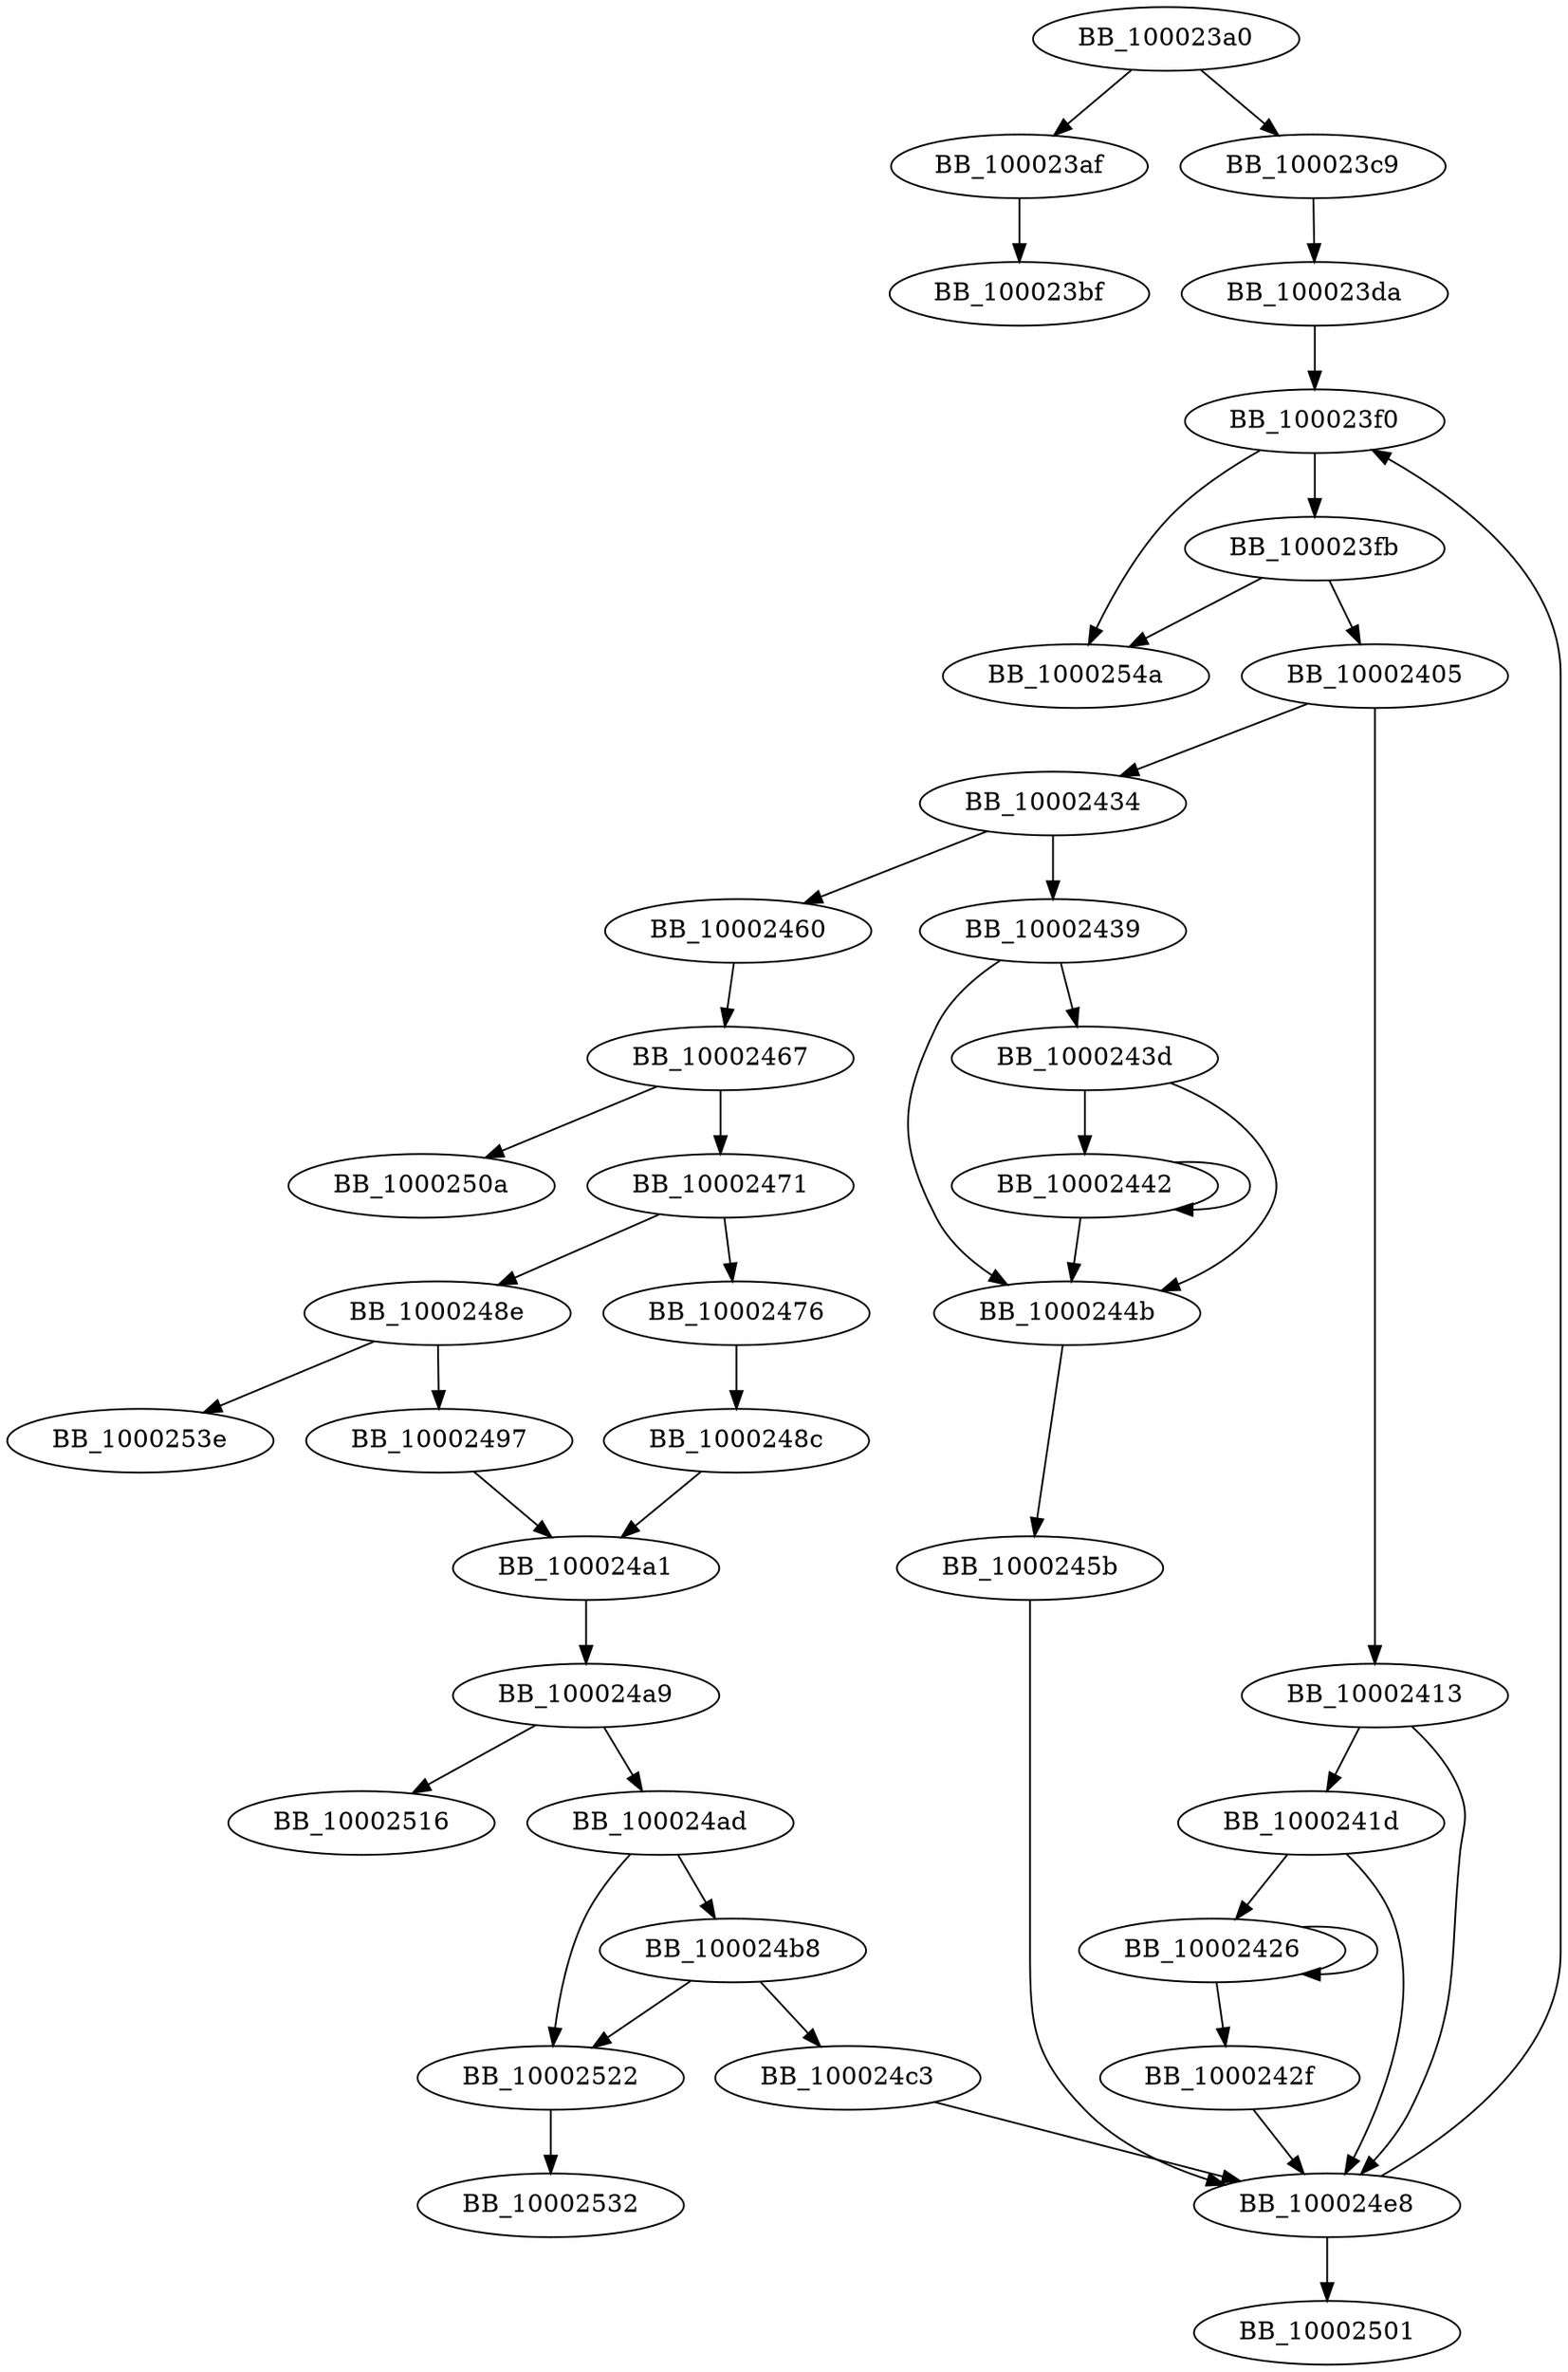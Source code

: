 DiGraph sub_100023A0{
BB_100023a0->BB_100023af
BB_100023a0->BB_100023c9
BB_100023af->BB_100023bf
BB_100023c9->BB_100023da
BB_100023da->BB_100023f0
BB_100023f0->BB_100023fb
BB_100023f0->BB_1000254a
BB_100023fb->BB_10002405
BB_100023fb->BB_1000254a
BB_10002405->BB_10002413
BB_10002405->BB_10002434
BB_10002413->BB_1000241d
BB_10002413->BB_100024e8
BB_1000241d->BB_10002426
BB_1000241d->BB_100024e8
BB_10002426->BB_10002426
BB_10002426->BB_1000242f
BB_1000242f->BB_100024e8
BB_10002434->BB_10002439
BB_10002434->BB_10002460
BB_10002439->BB_1000243d
BB_10002439->BB_1000244b
BB_1000243d->BB_10002442
BB_1000243d->BB_1000244b
BB_10002442->BB_10002442
BB_10002442->BB_1000244b
BB_1000244b->BB_1000245b
BB_1000245b->BB_100024e8
BB_10002460->BB_10002467
BB_10002467->BB_10002471
BB_10002467->BB_1000250a
BB_10002471->BB_10002476
BB_10002471->BB_1000248e
BB_10002476->BB_1000248c
BB_1000248c->BB_100024a1
BB_1000248e->BB_10002497
BB_1000248e->BB_1000253e
BB_10002497->BB_100024a1
BB_100024a1->BB_100024a9
BB_100024a9->BB_100024ad
BB_100024a9->BB_10002516
BB_100024ad->BB_100024b8
BB_100024ad->BB_10002522
BB_100024b8->BB_100024c3
BB_100024b8->BB_10002522
BB_100024c3->BB_100024e8
BB_100024e8->BB_100023f0
BB_100024e8->BB_10002501
BB_10002522->BB_10002532
}
